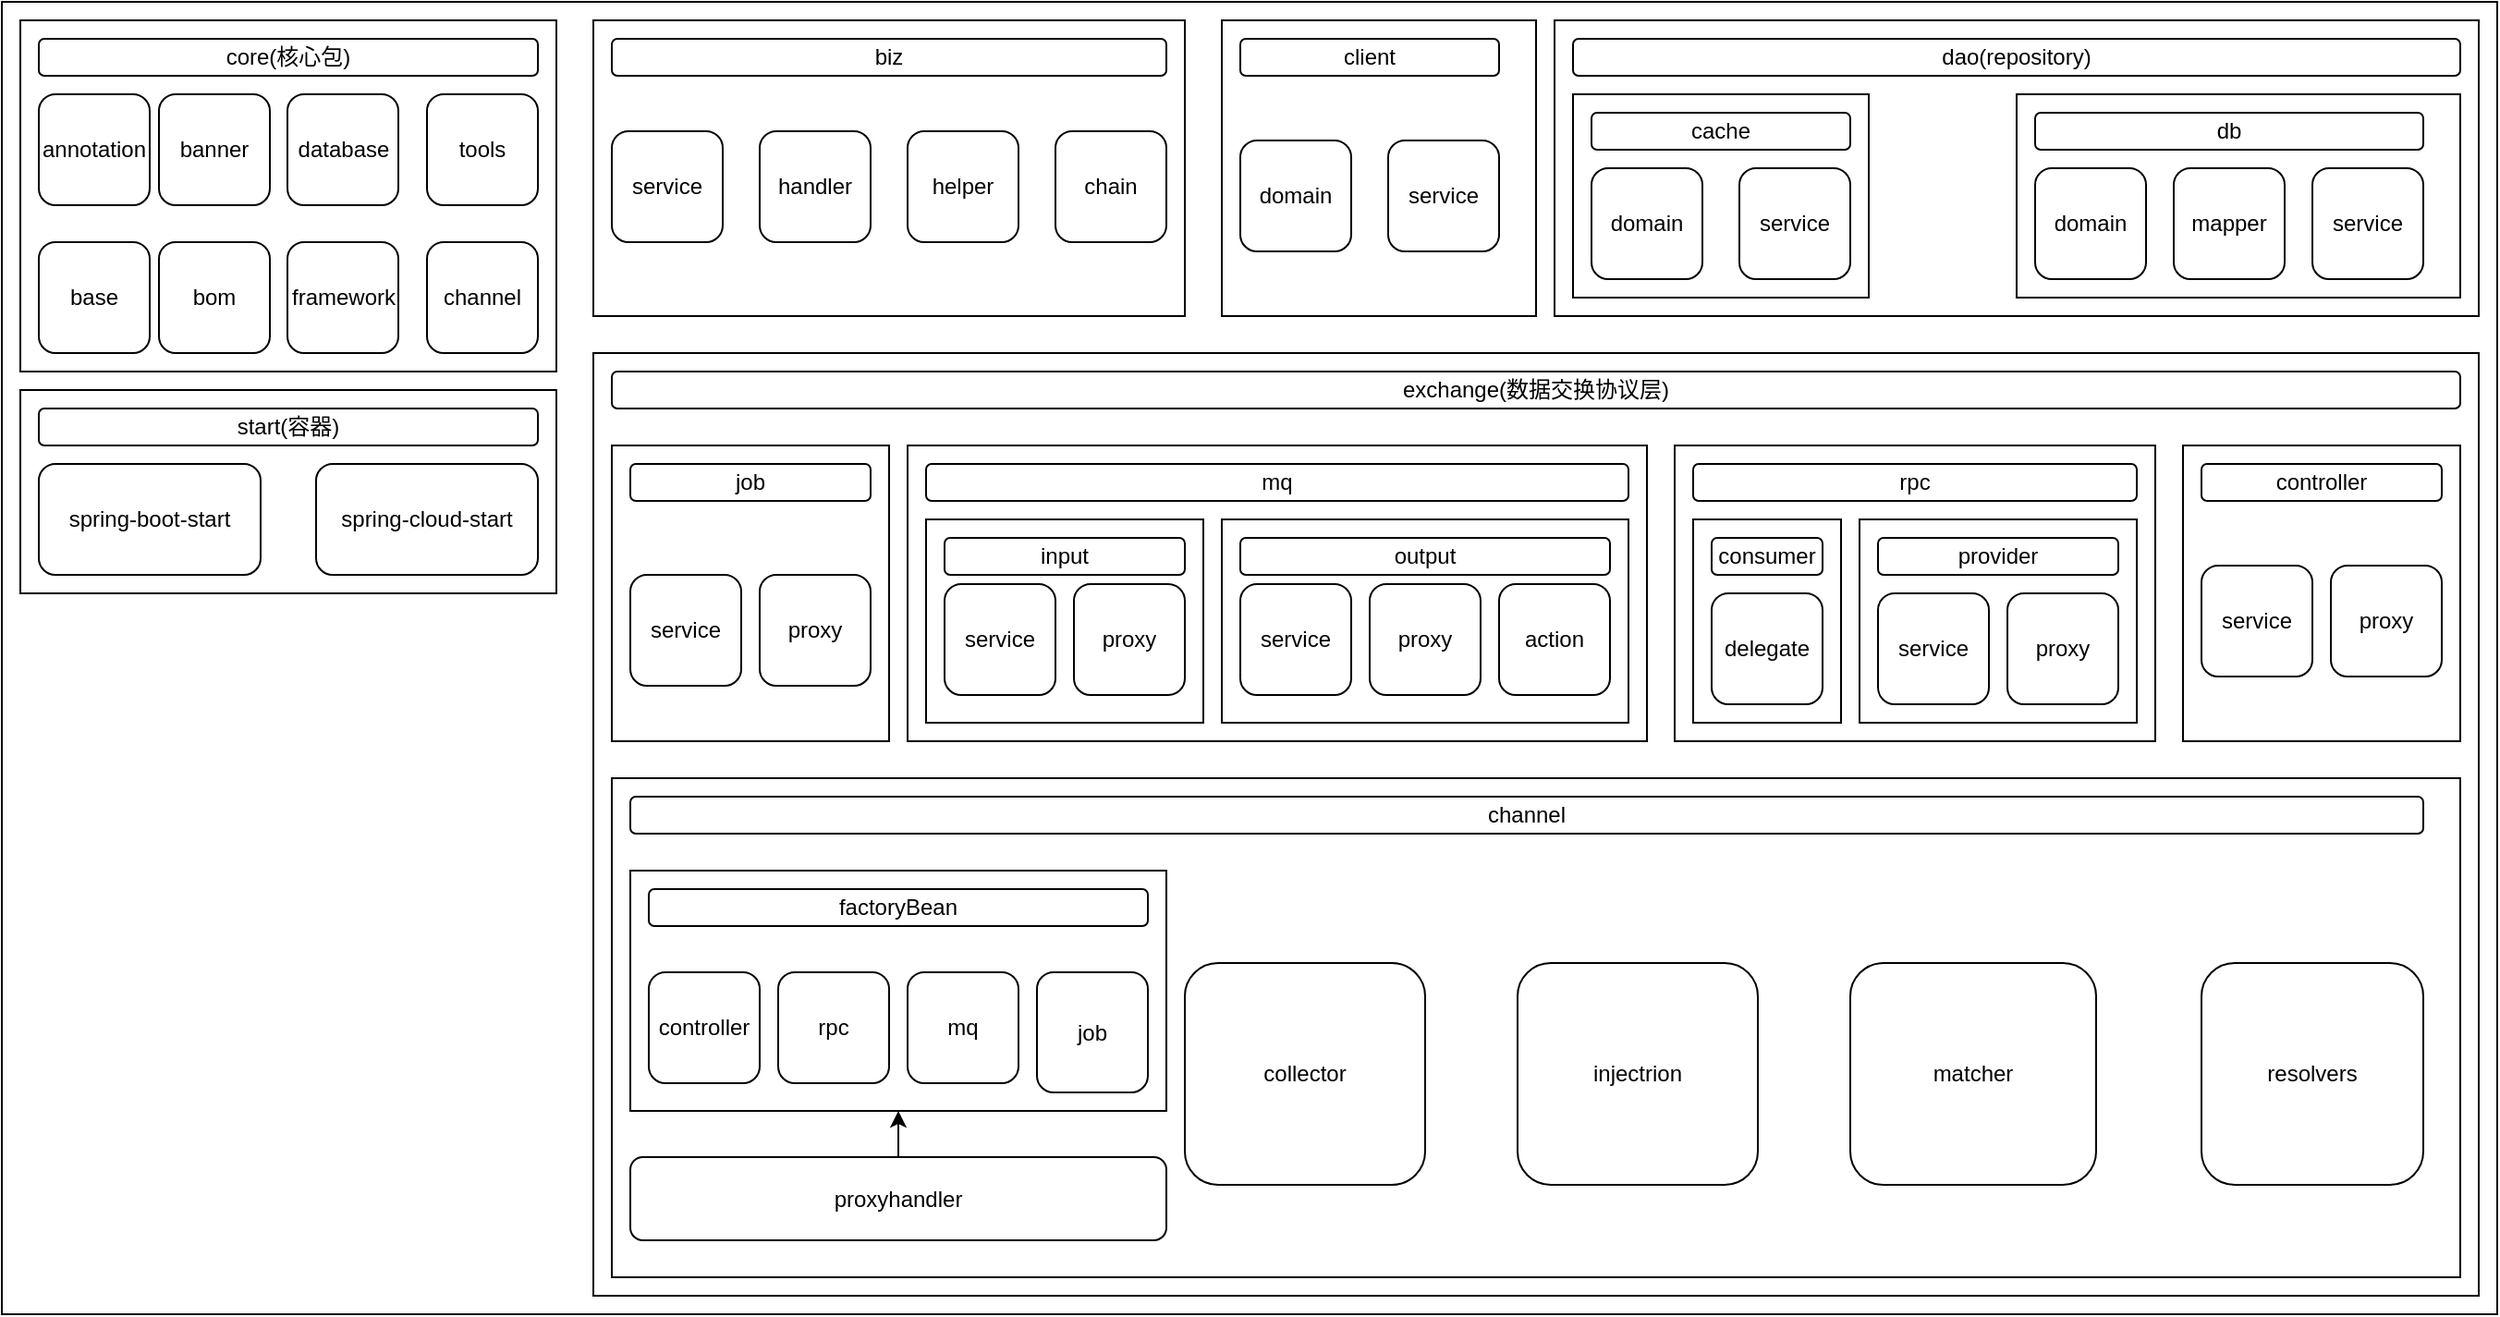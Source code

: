 <mxfile version="14.2.9" type="github">
  <diagram id="9XTy-iZHs_VbA7ZHw2Xl" name="第 1 页">
    <mxGraphModel dx="2820" dy="1931" grid="1" gridSize="10" guides="1" tooltips="1" connect="1" arrows="1" fold="1" page="1" pageScale="1" pageWidth="827" pageHeight="1169" math="0" shadow="0">
      <root>
        <mxCell id="0" />
        <mxCell id="1" parent="0" />
        <mxCell id="9qEMfZzpdLHRmkrpEUGx-1" value="" style="whiteSpace=wrap;html=1;" parent="1" vertex="1">
          <mxGeometry x="-1440" y="-420" width="1350" height="710" as="geometry" />
        </mxCell>
        <mxCell id="9qEMfZzpdLHRmkrpEUGx-12" value="" style="rounded=0;whiteSpace=wrap;html=1;" parent="1" vertex="1">
          <mxGeometry x="-1430" y="-410" width="290" height="190" as="geometry" />
        </mxCell>
        <mxCell id="9qEMfZzpdLHRmkrpEUGx-14" value="core(核心包)" style="rounded=1;whiteSpace=wrap;html=1;" parent="1" vertex="1">
          <mxGeometry x="-1420" y="-400" width="270" height="20" as="geometry" />
        </mxCell>
        <mxCell id="9qEMfZzpdLHRmkrpEUGx-15" value="annotation" style="whiteSpace=wrap;html=1;aspect=fixed;rounded=1;" parent="1" vertex="1">
          <mxGeometry x="-1420" y="-370" width="60" height="60" as="geometry" />
        </mxCell>
        <mxCell id="9qEMfZzpdLHRmkrpEUGx-16" value="banner" style="whiteSpace=wrap;html=1;aspect=fixed;rounded=1;" parent="1" vertex="1">
          <mxGeometry x="-1355" y="-370" width="60" height="60" as="geometry" />
        </mxCell>
        <mxCell id="9qEMfZzpdLHRmkrpEUGx-17" value="database" style="whiteSpace=wrap;html=1;aspect=fixed;rounded=1;" parent="1" vertex="1">
          <mxGeometry x="-1285.5" y="-370" width="60" height="60" as="geometry" />
        </mxCell>
        <mxCell id="9qEMfZzpdLHRmkrpEUGx-18" value="tools" style="whiteSpace=wrap;html=1;aspect=fixed;rounded=1;" parent="1" vertex="1">
          <mxGeometry x="-1210" y="-370" width="60" height="60" as="geometry" />
        </mxCell>
        <mxCell id="9qEMfZzpdLHRmkrpEUGx-19" value="base" style="whiteSpace=wrap;html=1;aspect=fixed;rounded=1;" parent="1" vertex="1">
          <mxGeometry x="-1420" y="-290" width="60" height="60" as="geometry" />
        </mxCell>
        <mxCell id="9qEMfZzpdLHRmkrpEUGx-20" value="bom" style="whiteSpace=wrap;html=1;aspect=fixed;rounded=1;" parent="1" vertex="1">
          <mxGeometry x="-1355" y="-290" width="60" height="60" as="geometry" />
        </mxCell>
        <mxCell id="9qEMfZzpdLHRmkrpEUGx-21" value="framework" style="whiteSpace=wrap;html=1;aspect=fixed;rounded=1;" parent="1" vertex="1">
          <mxGeometry x="-1285.5" y="-290" width="60" height="60" as="geometry" />
        </mxCell>
        <mxCell id="9qEMfZzpdLHRmkrpEUGx-22" value="channel" style="whiteSpace=wrap;html=1;aspect=fixed;rounded=1;" parent="1" vertex="1">
          <mxGeometry x="-1210" y="-290" width="60" height="60" as="geometry" />
        </mxCell>
        <mxCell id="r3gEmTsT7YZAt0gLWkDe-4" value="" style="rounded=0;whiteSpace=wrap;html=1;" parent="1" vertex="1">
          <mxGeometry x="-1430" y="-210" width="290" height="110" as="geometry" />
        </mxCell>
        <mxCell id="r3gEmTsT7YZAt0gLWkDe-5" value="start(容器)" style="rounded=1;whiteSpace=wrap;html=1;" parent="1" vertex="1">
          <mxGeometry x="-1420" y="-200" width="270" height="20" as="geometry" />
        </mxCell>
        <mxCell id="G5489e-RN6n914YXccdB-1" value="spring-boot-start" style="rounded=1;whiteSpace=wrap;html=1;" vertex="1" parent="1">
          <mxGeometry x="-1420" y="-170" width="120" height="60" as="geometry" />
        </mxCell>
        <mxCell id="G5489e-RN6n914YXccdB-2" value="spring-cloud-start" style="rounded=1;whiteSpace=wrap;html=1;" vertex="1" parent="1">
          <mxGeometry x="-1270" y="-170" width="120" height="60" as="geometry" />
        </mxCell>
        <mxCell id="G5489e-RN6n914YXccdB-9" value="" style="rounded=0;whiteSpace=wrap;html=1;" vertex="1" parent="1">
          <mxGeometry x="-1120" y="-410" width="320" height="160" as="geometry" />
        </mxCell>
        <mxCell id="G5489e-RN6n914YXccdB-10" value="biz" style="rounded=1;whiteSpace=wrap;html=1;" vertex="1" parent="1">
          <mxGeometry x="-1110" y="-400" width="300" height="20" as="geometry" />
        </mxCell>
        <mxCell id="G5489e-RN6n914YXccdB-12" value="service" style="rounded=1;whiteSpace=wrap;html=1;" vertex="1" parent="1">
          <mxGeometry x="-1110" y="-350" width="60" height="60" as="geometry" />
        </mxCell>
        <mxCell id="G5489e-RN6n914YXccdB-13" value="handler" style="rounded=1;whiteSpace=wrap;html=1;" vertex="1" parent="1">
          <mxGeometry x="-1030" y="-350" width="60" height="60" as="geometry" />
        </mxCell>
        <mxCell id="G5489e-RN6n914YXccdB-14" value="helper" style="rounded=1;whiteSpace=wrap;html=1;" vertex="1" parent="1">
          <mxGeometry x="-950" y="-350" width="60" height="60" as="geometry" />
        </mxCell>
        <mxCell id="G5489e-RN6n914YXccdB-15" value="chain" style="rounded=1;whiteSpace=wrap;html=1;" vertex="1" parent="1">
          <mxGeometry x="-870" y="-350" width="60" height="60" as="geometry" />
        </mxCell>
        <mxCell id="G5489e-RN6n914YXccdB-16" value="" style="rounded=0;whiteSpace=wrap;html=1;" vertex="1" parent="1">
          <mxGeometry x="-780" y="-410" width="170" height="160" as="geometry" />
        </mxCell>
        <mxCell id="G5489e-RN6n914YXccdB-17" value="client" style="rounded=1;whiteSpace=wrap;html=1;" vertex="1" parent="1">
          <mxGeometry x="-770" y="-400" width="140" height="20" as="geometry" />
        </mxCell>
        <mxCell id="G5489e-RN6n914YXccdB-18" value="domain" style="rounded=1;whiteSpace=wrap;html=1;" vertex="1" parent="1">
          <mxGeometry x="-770" y="-345" width="60" height="60" as="geometry" />
        </mxCell>
        <mxCell id="G5489e-RN6n914YXccdB-19" value="service" style="rounded=1;whiteSpace=wrap;html=1;" vertex="1" parent="1">
          <mxGeometry x="-690" y="-345" width="60" height="60" as="geometry" />
        </mxCell>
        <mxCell id="G5489e-RN6n914YXccdB-20" value="" style="rounded=0;whiteSpace=wrap;html=1;" vertex="1" parent="1">
          <mxGeometry x="-600" y="-410" width="500" height="160" as="geometry" />
        </mxCell>
        <mxCell id="G5489e-RN6n914YXccdB-21" value="dao(repository)" style="rounded=1;whiteSpace=wrap;html=1;" vertex="1" parent="1">
          <mxGeometry x="-590" y="-400" width="480" height="20" as="geometry" />
        </mxCell>
        <mxCell id="G5489e-RN6n914YXccdB-23" value="" style="rounded=0;whiteSpace=wrap;html=1;" vertex="1" parent="1">
          <mxGeometry x="-590" y="-370" width="160" height="110" as="geometry" />
        </mxCell>
        <mxCell id="G5489e-RN6n914YXccdB-24" value="cache" style="rounded=1;whiteSpace=wrap;html=1;" vertex="1" parent="1">
          <mxGeometry x="-580" y="-360" width="140" height="20" as="geometry" />
        </mxCell>
        <mxCell id="G5489e-RN6n914YXccdB-26" value="" style="rounded=0;whiteSpace=wrap;html=1;" vertex="1" parent="1">
          <mxGeometry x="-350" y="-370" width="240" height="110" as="geometry" />
        </mxCell>
        <mxCell id="G5489e-RN6n914YXccdB-27" value="domain" style="rounded=1;whiteSpace=wrap;html=1;" vertex="1" parent="1">
          <mxGeometry x="-580" y="-330" width="60" height="60" as="geometry" />
        </mxCell>
        <mxCell id="G5489e-RN6n914YXccdB-28" value="service" style="rounded=1;whiteSpace=wrap;html=1;" vertex="1" parent="1">
          <mxGeometry x="-500" y="-330" width="60" height="60" as="geometry" />
        </mxCell>
        <mxCell id="G5489e-RN6n914YXccdB-33" value="db" style="rounded=1;whiteSpace=wrap;html=1;" vertex="1" parent="1">
          <mxGeometry x="-340" y="-360" width="210" height="20" as="geometry" />
        </mxCell>
        <mxCell id="G5489e-RN6n914YXccdB-34" value="domain" style="rounded=1;whiteSpace=wrap;html=1;" vertex="1" parent="1">
          <mxGeometry x="-340" y="-330" width="60" height="60" as="geometry" />
        </mxCell>
        <mxCell id="G5489e-RN6n914YXccdB-35" value="mapper" style="rounded=1;whiteSpace=wrap;html=1;" vertex="1" parent="1">
          <mxGeometry x="-265" y="-330" width="60" height="60" as="geometry" />
        </mxCell>
        <mxCell id="G5489e-RN6n914YXccdB-36" value="service" style="rounded=1;whiteSpace=wrap;html=1;" vertex="1" parent="1">
          <mxGeometry x="-190" y="-330" width="60" height="60" as="geometry" />
        </mxCell>
        <mxCell id="G5489e-RN6n914YXccdB-37" value="" style="rounded=0;whiteSpace=wrap;html=1;" vertex="1" parent="1">
          <mxGeometry x="-1120" y="-230" width="1020" height="510" as="geometry" />
        </mxCell>
        <mxCell id="G5489e-RN6n914YXccdB-38" value="exchange(数据交换协议层)" style="rounded=1;whiteSpace=wrap;html=1;" vertex="1" parent="1">
          <mxGeometry x="-1110" y="-220" width="1000" height="20" as="geometry" />
        </mxCell>
        <mxCell id="G5489e-RN6n914YXccdB-41" value="" style="rounded=0;whiteSpace=wrap;html=1;" vertex="1" parent="1">
          <mxGeometry x="-950" y="-180" width="400" height="160" as="geometry" />
        </mxCell>
        <mxCell id="G5489e-RN6n914YXccdB-42" value="mq" style="rounded=1;whiteSpace=wrap;html=1;" vertex="1" parent="1">
          <mxGeometry x="-940" y="-170" width="380" height="20" as="geometry" />
        </mxCell>
        <mxCell id="G5489e-RN6n914YXccdB-51" value="" style="rounded=0;whiteSpace=wrap;html=1;" vertex="1" parent="1">
          <mxGeometry x="-535" y="-180" width="260" height="160" as="geometry" />
        </mxCell>
        <mxCell id="G5489e-RN6n914YXccdB-52" value="rpc" style="rounded=1;whiteSpace=wrap;html=1;" vertex="1" parent="1">
          <mxGeometry x="-525" y="-170" width="240" height="20" as="geometry" />
        </mxCell>
        <mxCell id="G5489e-RN6n914YXccdB-53" value="" style="rounded=0;whiteSpace=wrap;html=1;" vertex="1" parent="1">
          <mxGeometry x="-525" y="-140" width="80" height="110" as="geometry" />
        </mxCell>
        <mxCell id="G5489e-RN6n914YXccdB-54" value="consumer" style="rounded=1;whiteSpace=wrap;html=1;" vertex="1" parent="1">
          <mxGeometry x="-515" y="-130" width="60" height="20" as="geometry" />
        </mxCell>
        <mxCell id="G5489e-RN6n914YXccdB-55" value="" style="rounded=0;whiteSpace=wrap;html=1;" vertex="1" parent="1">
          <mxGeometry x="-435" y="-140" width="150" height="110" as="geometry" />
        </mxCell>
        <mxCell id="G5489e-RN6n914YXccdB-56" value="provider" style="rounded=1;whiteSpace=wrap;html=1;" vertex="1" parent="1">
          <mxGeometry x="-425" y="-130" width="130" height="20" as="geometry" />
        </mxCell>
        <mxCell id="G5489e-RN6n914YXccdB-57" value="service" style="rounded=1;whiteSpace=wrap;html=1;" vertex="1" parent="1">
          <mxGeometry x="-425" y="-100" width="60" height="60" as="geometry" />
        </mxCell>
        <mxCell id="G5489e-RN6n914YXccdB-58" value="proxy" style="rounded=1;whiteSpace=wrap;html=1;" vertex="1" parent="1">
          <mxGeometry x="-355" y="-100" width="60" height="60" as="geometry" />
        </mxCell>
        <mxCell id="G5489e-RN6n914YXccdB-60" value="delegate" style="rounded=1;whiteSpace=wrap;html=1;" vertex="1" parent="1">
          <mxGeometry x="-515" y="-100" width="60" height="60" as="geometry" />
        </mxCell>
        <mxCell id="G5489e-RN6n914YXccdB-62" value="" style="rounded=0;whiteSpace=wrap;html=1;" vertex="1" parent="1">
          <mxGeometry x="-1110" y="-180" width="150" height="160" as="geometry" />
        </mxCell>
        <mxCell id="G5489e-RN6n914YXccdB-63" value="job" style="rounded=1;whiteSpace=wrap;html=1;" vertex="1" parent="1">
          <mxGeometry x="-1100" y="-170" width="130" height="20" as="geometry" />
        </mxCell>
        <mxCell id="G5489e-RN6n914YXccdB-66" value="service" style="rounded=1;whiteSpace=wrap;html=1;" vertex="1" parent="1">
          <mxGeometry x="-1100" y="-110" width="60" height="60" as="geometry" />
        </mxCell>
        <mxCell id="G5489e-RN6n914YXccdB-67" value="proxy" style="rounded=1;whiteSpace=wrap;html=1;" vertex="1" parent="1">
          <mxGeometry x="-1030" y="-110" width="60" height="60" as="geometry" />
        </mxCell>
        <mxCell id="G5489e-RN6n914YXccdB-68" value="" style="rounded=0;whiteSpace=wrap;html=1;" vertex="1" parent="1">
          <mxGeometry x="-940" y="-140" width="150" height="110" as="geometry" />
        </mxCell>
        <mxCell id="G5489e-RN6n914YXccdB-69" value="input" style="rounded=1;whiteSpace=wrap;html=1;" vertex="1" parent="1">
          <mxGeometry x="-930" y="-130" width="130" height="20" as="geometry" />
        </mxCell>
        <mxCell id="G5489e-RN6n914YXccdB-71" value="service" style="rounded=1;whiteSpace=wrap;html=1;" vertex="1" parent="1">
          <mxGeometry x="-930" y="-105" width="60" height="60" as="geometry" />
        </mxCell>
        <mxCell id="G5489e-RN6n914YXccdB-72" value="proxy" style="rounded=1;whiteSpace=wrap;html=1;" vertex="1" parent="1">
          <mxGeometry x="-860" y="-105" width="60" height="60" as="geometry" />
        </mxCell>
        <mxCell id="G5489e-RN6n914YXccdB-74" value="" style="rounded=0;whiteSpace=wrap;html=1;" vertex="1" parent="1">
          <mxGeometry x="-780" y="-140" width="220" height="110" as="geometry" />
        </mxCell>
        <mxCell id="G5489e-RN6n914YXccdB-75" value="output" style="rounded=1;whiteSpace=wrap;html=1;" vertex="1" parent="1">
          <mxGeometry x="-770" y="-130" width="200" height="20" as="geometry" />
        </mxCell>
        <mxCell id="G5489e-RN6n914YXccdB-76" value="service" style="rounded=1;whiteSpace=wrap;html=1;" vertex="1" parent="1">
          <mxGeometry x="-770" y="-105" width="60" height="60" as="geometry" />
        </mxCell>
        <mxCell id="G5489e-RN6n914YXccdB-77" value="proxy" style="rounded=1;whiteSpace=wrap;html=1;" vertex="1" parent="1">
          <mxGeometry x="-700" y="-105" width="60" height="60" as="geometry" />
        </mxCell>
        <mxCell id="G5489e-RN6n914YXccdB-79" value="action" style="rounded=1;whiteSpace=wrap;html=1;" vertex="1" parent="1">
          <mxGeometry x="-630" y="-105" width="60" height="60" as="geometry" />
        </mxCell>
        <mxCell id="G5489e-RN6n914YXccdB-81" value="" style="rounded=0;whiteSpace=wrap;html=1;" vertex="1" parent="1">
          <mxGeometry x="-260" y="-180" width="150" height="160" as="geometry" />
        </mxCell>
        <mxCell id="G5489e-RN6n914YXccdB-82" value="controller" style="rounded=1;whiteSpace=wrap;html=1;" vertex="1" parent="1">
          <mxGeometry x="-250" y="-170" width="130" height="20" as="geometry" />
        </mxCell>
        <mxCell id="G5489e-RN6n914YXccdB-83" value="service" style="rounded=1;whiteSpace=wrap;html=1;" vertex="1" parent="1">
          <mxGeometry x="-250" y="-115" width="60" height="60" as="geometry" />
        </mxCell>
        <mxCell id="G5489e-RN6n914YXccdB-84" value="proxy" style="rounded=1;whiteSpace=wrap;html=1;" vertex="1" parent="1">
          <mxGeometry x="-180" y="-115" width="60" height="60" as="geometry" />
        </mxCell>
        <mxCell id="G5489e-RN6n914YXccdB-85" value="" style="rounded=0;whiteSpace=wrap;html=1;" vertex="1" parent="1">
          <mxGeometry x="-1110" width="1000" height="270" as="geometry" />
        </mxCell>
        <mxCell id="G5489e-RN6n914YXccdB-86" value="channel" style="rounded=1;whiteSpace=wrap;html=1;" vertex="1" parent="1">
          <mxGeometry x="-1100" y="10" width="970" height="20" as="geometry" />
        </mxCell>
        <mxCell id="G5489e-RN6n914YXccdB-87" value="collector" style="rounded=1;whiteSpace=wrap;html=1;" vertex="1" parent="1">
          <mxGeometry x="-800" y="100" width="130" height="120" as="geometry" />
        </mxCell>
        <mxCell id="G5489e-RN6n914YXccdB-88" value="injectrion" style="rounded=1;whiteSpace=wrap;html=1;" vertex="1" parent="1">
          <mxGeometry x="-620" y="100" width="130" height="120" as="geometry" />
        </mxCell>
        <mxCell id="G5489e-RN6n914YXccdB-89" value="matcher" style="rounded=1;whiteSpace=wrap;html=1;" vertex="1" parent="1">
          <mxGeometry x="-440" y="100" width="133" height="120" as="geometry" />
        </mxCell>
        <mxCell id="G5489e-RN6n914YXccdB-90" value="resolvers" style="rounded=1;whiteSpace=wrap;html=1;" vertex="1" parent="1">
          <mxGeometry x="-250" y="100" width="120" height="120" as="geometry" />
        </mxCell>
        <mxCell id="G5489e-RN6n914YXccdB-92" value="" style="rounded=0;whiteSpace=wrap;html=1;" vertex="1" parent="1">
          <mxGeometry x="-1100" y="50" width="290" height="130" as="geometry" />
        </mxCell>
        <mxCell id="G5489e-RN6n914YXccdB-93" value="factoryBean" style="rounded=1;whiteSpace=wrap;html=1;" vertex="1" parent="1">
          <mxGeometry x="-1090" y="60" width="270" height="20" as="geometry" />
        </mxCell>
        <mxCell id="G5489e-RN6n914YXccdB-94" value="controller" style="rounded=1;whiteSpace=wrap;html=1;" vertex="1" parent="1">
          <mxGeometry x="-1090" y="105" width="60" height="60" as="geometry" />
        </mxCell>
        <mxCell id="G5489e-RN6n914YXccdB-96" value="rpc" style="rounded=1;whiteSpace=wrap;html=1;" vertex="1" parent="1">
          <mxGeometry x="-1020" y="105" width="60" height="60" as="geometry" />
        </mxCell>
        <mxCell id="G5489e-RN6n914YXccdB-97" value="mq" style="rounded=1;whiteSpace=wrap;html=1;" vertex="1" parent="1">
          <mxGeometry x="-950" y="105" width="60" height="60" as="geometry" />
        </mxCell>
        <mxCell id="G5489e-RN6n914YXccdB-98" value="job" style="rounded=1;whiteSpace=wrap;html=1;" vertex="1" parent="1">
          <mxGeometry x="-880" y="105" width="60" height="65" as="geometry" />
        </mxCell>
        <mxCell id="G5489e-RN6n914YXccdB-100" style="edgeStyle=orthogonalEdgeStyle;rounded=0;orthogonalLoop=1;jettySize=auto;html=1;entryX=0.5;entryY=1;entryDx=0;entryDy=0;" edge="1" parent="1" source="G5489e-RN6n914YXccdB-99" target="G5489e-RN6n914YXccdB-92">
          <mxGeometry relative="1" as="geometry" />
        </mxCell>
        <mxCell id="G5489e-RN6n914YXccdB-99" value="proxyhandler" style="rounded=1;whiteSpace=wrap;html=1;" vertex="1" parent="1">
          <mxGeometry x="-1100" y="205" width="290" height="45" as="geometry" />
        </mxCell>
      </root>
    </mxGraphModel>
  </diagram>
</mxfile>
